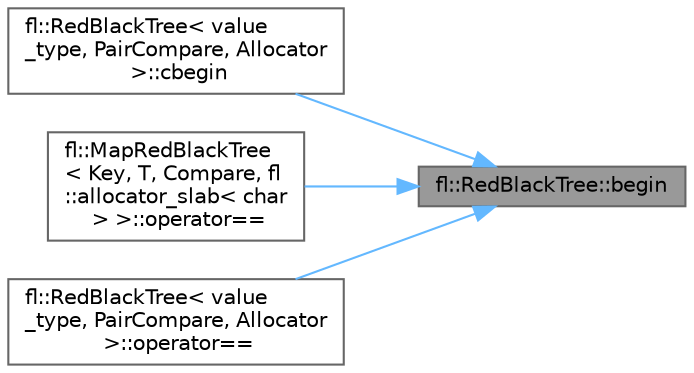 digraph "fl::RedBlackTree::begin"
{
 // INTERACTIVE_SVG=YES
 // LATEX_PDF_SIZE
  bgcolor="transparent";
  edge [fontname=Helvetica,fontsize=10,labelfontname=Helvetica,labelfontsize=10];
  node [fontname=Helvetica,fontsize=10,shape=box,height=0.2,width=0.4];
  rankdir="RL";
  Node1 [id="Node000001",label="fl::RedBlackTree::begin",height=0.2,width=0.4,color="gray40", fillcolor="grey60", style="filled", fontcolor="black",tooltip=" "];
  Node1 -> Node2 [id="edge1_Node000001_Node000002",dir="back",color="steelblue1",style="solid",tooltip=" "];
  Node2 [id="Node000002",label="fl::RedBlackTree\< value\l_type, PairCompare, Allocator\l \>::cbegin",height=0.2,width=0.4,color="grey40", fillcolor="white", style="filled",URL="$dd/d28/classfl_1_1_red_black_tree_aaf55ef7594b05e6035764674c7f24742.html#aaf55ef7594b05e6035764674c7f24742",tooltip=" "];
  Node1 -> Node3 [id="edge2_Node000001_Node000003",dir="back",color="steelblue1",style="solid",tooltip=" "];
  Node3 [id="Node000003",label="fl::MapRedBlackTree\l\< Key, T, Compare, fl\l::allocator_slab\< char\l \> \>::operator==",height=0.2,width=0.4,color="grey40", fillcolor="white", style="filled",URL="$de/dd4/classfl_1_1_map_red_black_tree_ab7625a880a88f6933ba98f6f7790f4ce.html#ab7625a880a88f6933ba98f6f7790f4ce",tooltip=" "];
  Node1 -> Node4 [id="edge3_Node000001_Node000004",dir="back",color="steelblue1",style="solid",tooltip=" "];
  Node4 [id="Node000004",label="fl::RedBlackTree\< value\l_type, PairCompare, Allocator\l \>::operator==",height=0.2,width=0.4,color="grey40", fillcolor="white", style="filled",URL="$dd/d28/classfl_1_1_red_black_tree_a611bd351751ddd3557c68671a9f3f803.html#a611bd351751ddd3557c68671a9f3f803",tooltip=" "];
}
